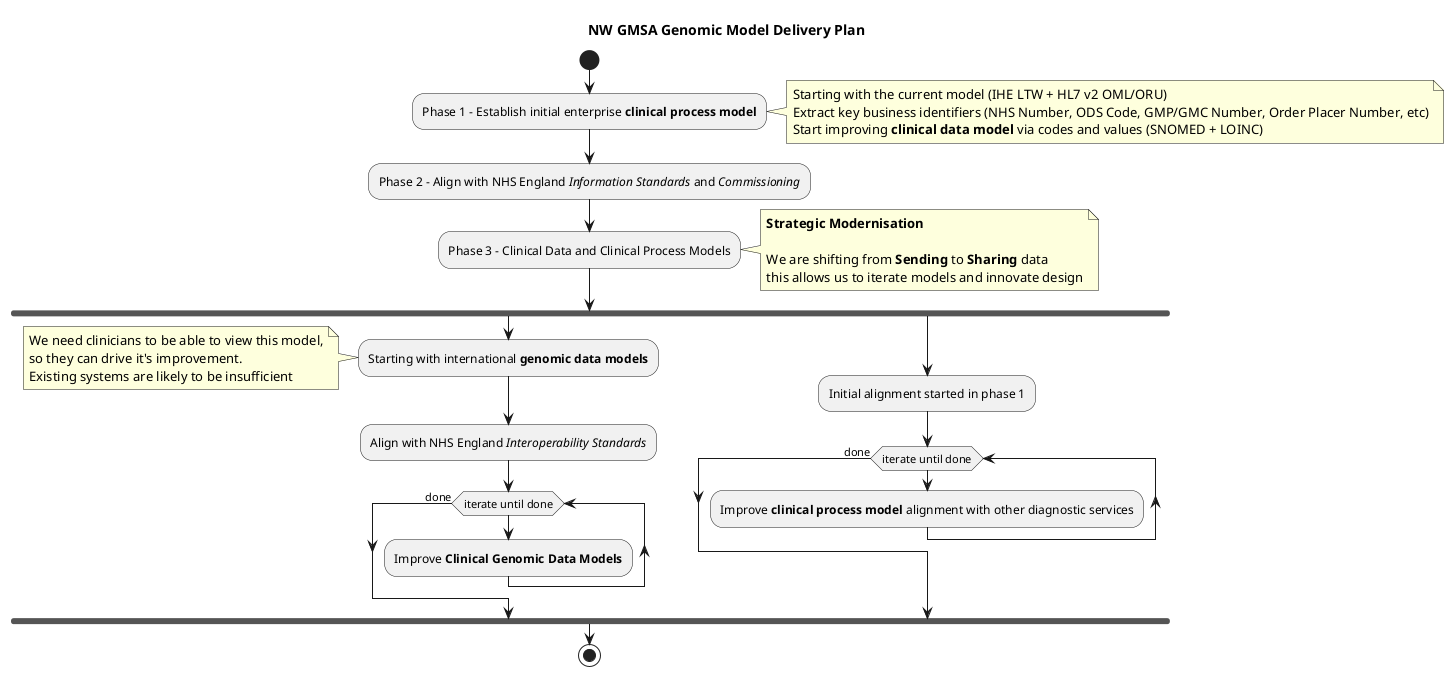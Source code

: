 @startuml

title "NW GMSA Genomic Model Delivery Plan"

start
:Phase 1 - Establish initial enterprise **clinical process model**;
note right
Starting with the current model (IHE LTW + HL7 v2 OML/ORU)
Extract key business identifiers (NHS Number, ODS Code, GMP/GMC Number, Order Placer Number, etc)
Start improving **clinical data model** via codes and values (SNOMED + LOINC)
end note
:Phase 2 - Align with NHS England <i>Information Standards</i> and <i>Commissioning</i>;
:Phase 3 - Clinical Data and Clinical Process Models;
note right
**Strategic Modernisation**

We are shifting from **Sending** to **Sharing** data
this allows us to iterate models and innovate design
end note

fork
:Starting with international **genomic data models**;
note left
We need clinicians to be able to view this model,
so they can drive it's improvement.
Existing systems are likely to be insufficient
end note
:Align with NHS England <i>Interoperability Standards</i>;
while (iterate until done)
:Improve **Clinical Genomic Data Models**;
endwhile (done)

fork again
:Initial alignment started in phase 1;
while (iterate until done)
:Improve **clinical process model** alignment with other diagnostic services;
endwhile(done)

end fork
stop

@enduml
